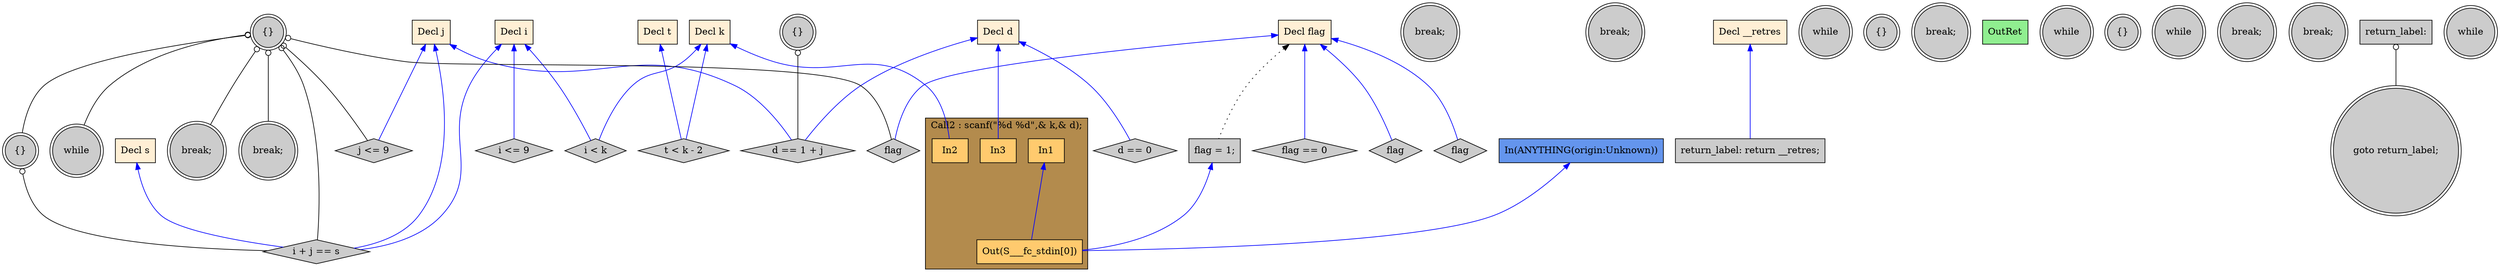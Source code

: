 digraph G {
  rankdir=TB;
  node [style="filled", ];
  32 [label="while", fillcolor="#CCCCCC", shape=doublecircle, ];
  33 [label="j <= 9", fillcolor="#CCCCCC", shape=diamond, ];
  34 [label="flag", fillcolor="#CCCCCC", shape=diamond, ];
  2 [label="Decl k", fillcolor="#FFEFD5", shape=box, ];
  35 [label="break;", fillcolor="#CCCCCC", shape=doublecircle, ];
  3 [label="Decl d", fillcolor="#FFEFD5", shape=box, ];
  36 [label="break;", fillcolor="#CCCCCC", shape=doublecircle, ];
  4 [label="Decl i", fillcolor="#FFEFD5", shape=box, ];
  37 [label="{}", fillcolor="#CCCCCC", shape=doublecircle, ];
  5 [label="Decl j", fillcolor="#FFEFD5", shape=box, ];
  38 [label="i + j == s", fillcolor="#CCCCCC", shape=diamond, ];
  6 [label="Decl flag", fillcolor="#FFEFD5", shape=box, ];
  39 [label="break;", fillcolor="#CCCCCC", shape=doublecircle, ];
  7 [label="Decl t", fillcolor="#FFEFD5", shape=box, ];
  40 [label="break;", fillcolor="#CCCCCC", shape=doublecircle, ];
  8 [label="Decl s", fillcolor="#FFEFD5", shape=box, ];
  41 [label="flag == 0", fillcolor="#CCCCCC", shape=diamond, ];
  9 [label="Decl __retres", fillcolor="#FFEFD5", shape=box, ];
  42 [label="while", fillcolor="#CCCCCC", shape=doublecircle, ];
  10 [label="flag = 1;", fillcolor="#CCCCCC", shape=box, ];
  43 [label="t < k - 2", fillcolor="#CCCCCC", shape=diamond, ];
  44 [label="{}", fillcolor="#CCCCCC", shape=doublecircle, ];
  12 [label="In1", fillcolor="#FFCA6E", shape=box, ];
  45 [label="break;", fillcolor="#CCCCCC", shape=doublecircle, ];
  13 [label="In2", fillcolor="#FFCA6E", shape=box, ];
  46 [label="return_label: return __retres;", fillcolor="#CCCCCC", shape=box, ];
  14 [label="In3", fillcolor="#FFCA6E", shape=box, ];
  47 [label="OutRet", fillcolor="#90EE90", shape=box, ];
  15 [label="Out(S___fc_stdin[0])", fillcolor="#FFCA6E", shape=box, ];
  48 [label="In(ANYTHING(origin:Unknown))", fillcolor="#6495ED", shape=box, ];
  16 [label="d == 0", fillcolor="#CCCCCC", shape=diamond, ];
  17 [label="while", fillcolor="#CCCCCC", shape=doublecircle, ];
  18 [label="i < k", fillcolor="#CCCCCC", shape=diamond, ];
  19 [label="{}", fillcolor="#CCCCCC", shape=doublecircle, ];
  20 [label="while", fillcolor="#CCCCCC", shape=doublecircle, ];
  21 [label="flag", fillcolor="#CCCCCC", shape=diamond, ];
  22 [label="{}", fillcolor="#CCCCCC", shape=doublecircle, ];
  23 [label="d == 1 + j", fillcolor="#CCCCCC", shape=diamond, ];
  24 [label="break;", fillcolor="#CCCCCC", shape=doublecircle, ];
  25 [label="break;", fillcolor="#CCCCCC", shape=doublecircle, ];
  26 [label="goto return_label;", fillcolor="#CCCCCC", shape=doublecircle, ];
  27 [label="return_label:", fillcolor="#CCCCCC", shape=box, ];
  28 [label="while", fillcolor="#CCCCCC", shape=doublecircle, ];
  29 [label="i <= 9", fillcolor="#CCCCCC", shape=diamond, ];
  30 [label="flag", fillcolor="#CCCCCC", shape=diamond, ];
  31 [label="{}", fillcolor="#CCCCCC", shape=doublecircle, ];
  
  subgraph cluster_Call2 { label="Call2 : scanf(\"%d %d\",& k,& d);";
                           fillcolor="#B38B4D"; style="filled"; 15;14;13;12;
     };
  
  edge [dir=back, ];
  31 -> 32 [color="#000000", arrowtail=odot, ];
  5 -> 33 [color="#0000FF", ];
  31 -> 33 [color="#000000", arrowtail=odot, ];
  6 -> 34 [color="#0000FF", ];
  31 -> 34 [color="#000000", arrowtail=odot, ];
  31 -> 35 [color="#000000", arrowtail=odot, ];
  31 -> 36 [color="#000000", arrowtail=odot, ];
  31 -> 37 [color="#000000", arrowtail=odot, ];
  4 -> 38 [color="#0000FF", ];
  5 -> 38 [color="#0000FF", ];
  8 -> 38 [color="#0000FF", ];
  31 -> 38 [color="#000000", arrowtail=odot, ];
  37 -> 38 [color="#000000", arrowtail=odot, ];
  6 -> 41 [color="#0000FF", ];
  6 -> 10 [color="#000000", style="dotted", ];
  2 -> 43 [color="#0000FF", ];
  7 -> 43 [color="#0000FF", ];
  2 -> 13 [color="#0000FF", ];
  9 -> 46 [color="#0000FF", ];
  3 -> 14 [color="#0000FF", ];
  10 -> 15 [color="#0000FF", ];
  12 -> 15 [color="#0000FF", ];
  48 -> 15 [color="#0000FF", ];
  3 -> 16 [color="#0000FF", ];
  2 -> 18 [color="#0000FF", ];
  4 -> 18 [color="#0000FF", ];
  6 -> 21 [color="#0000FF", ];
  3 -> 23 [color="#0000FF", ];
  5 -> 23 [color="#0000FF", ];
  22 -> 23 [color="#000000", arrowtail=odot, ];
  27 -> 26 [color="#000000", arrowtail=odot, ];
  4 -> 29 [color="#0000FF", ];
  6 -> 30 [color="#0000FF", ];
  
  }